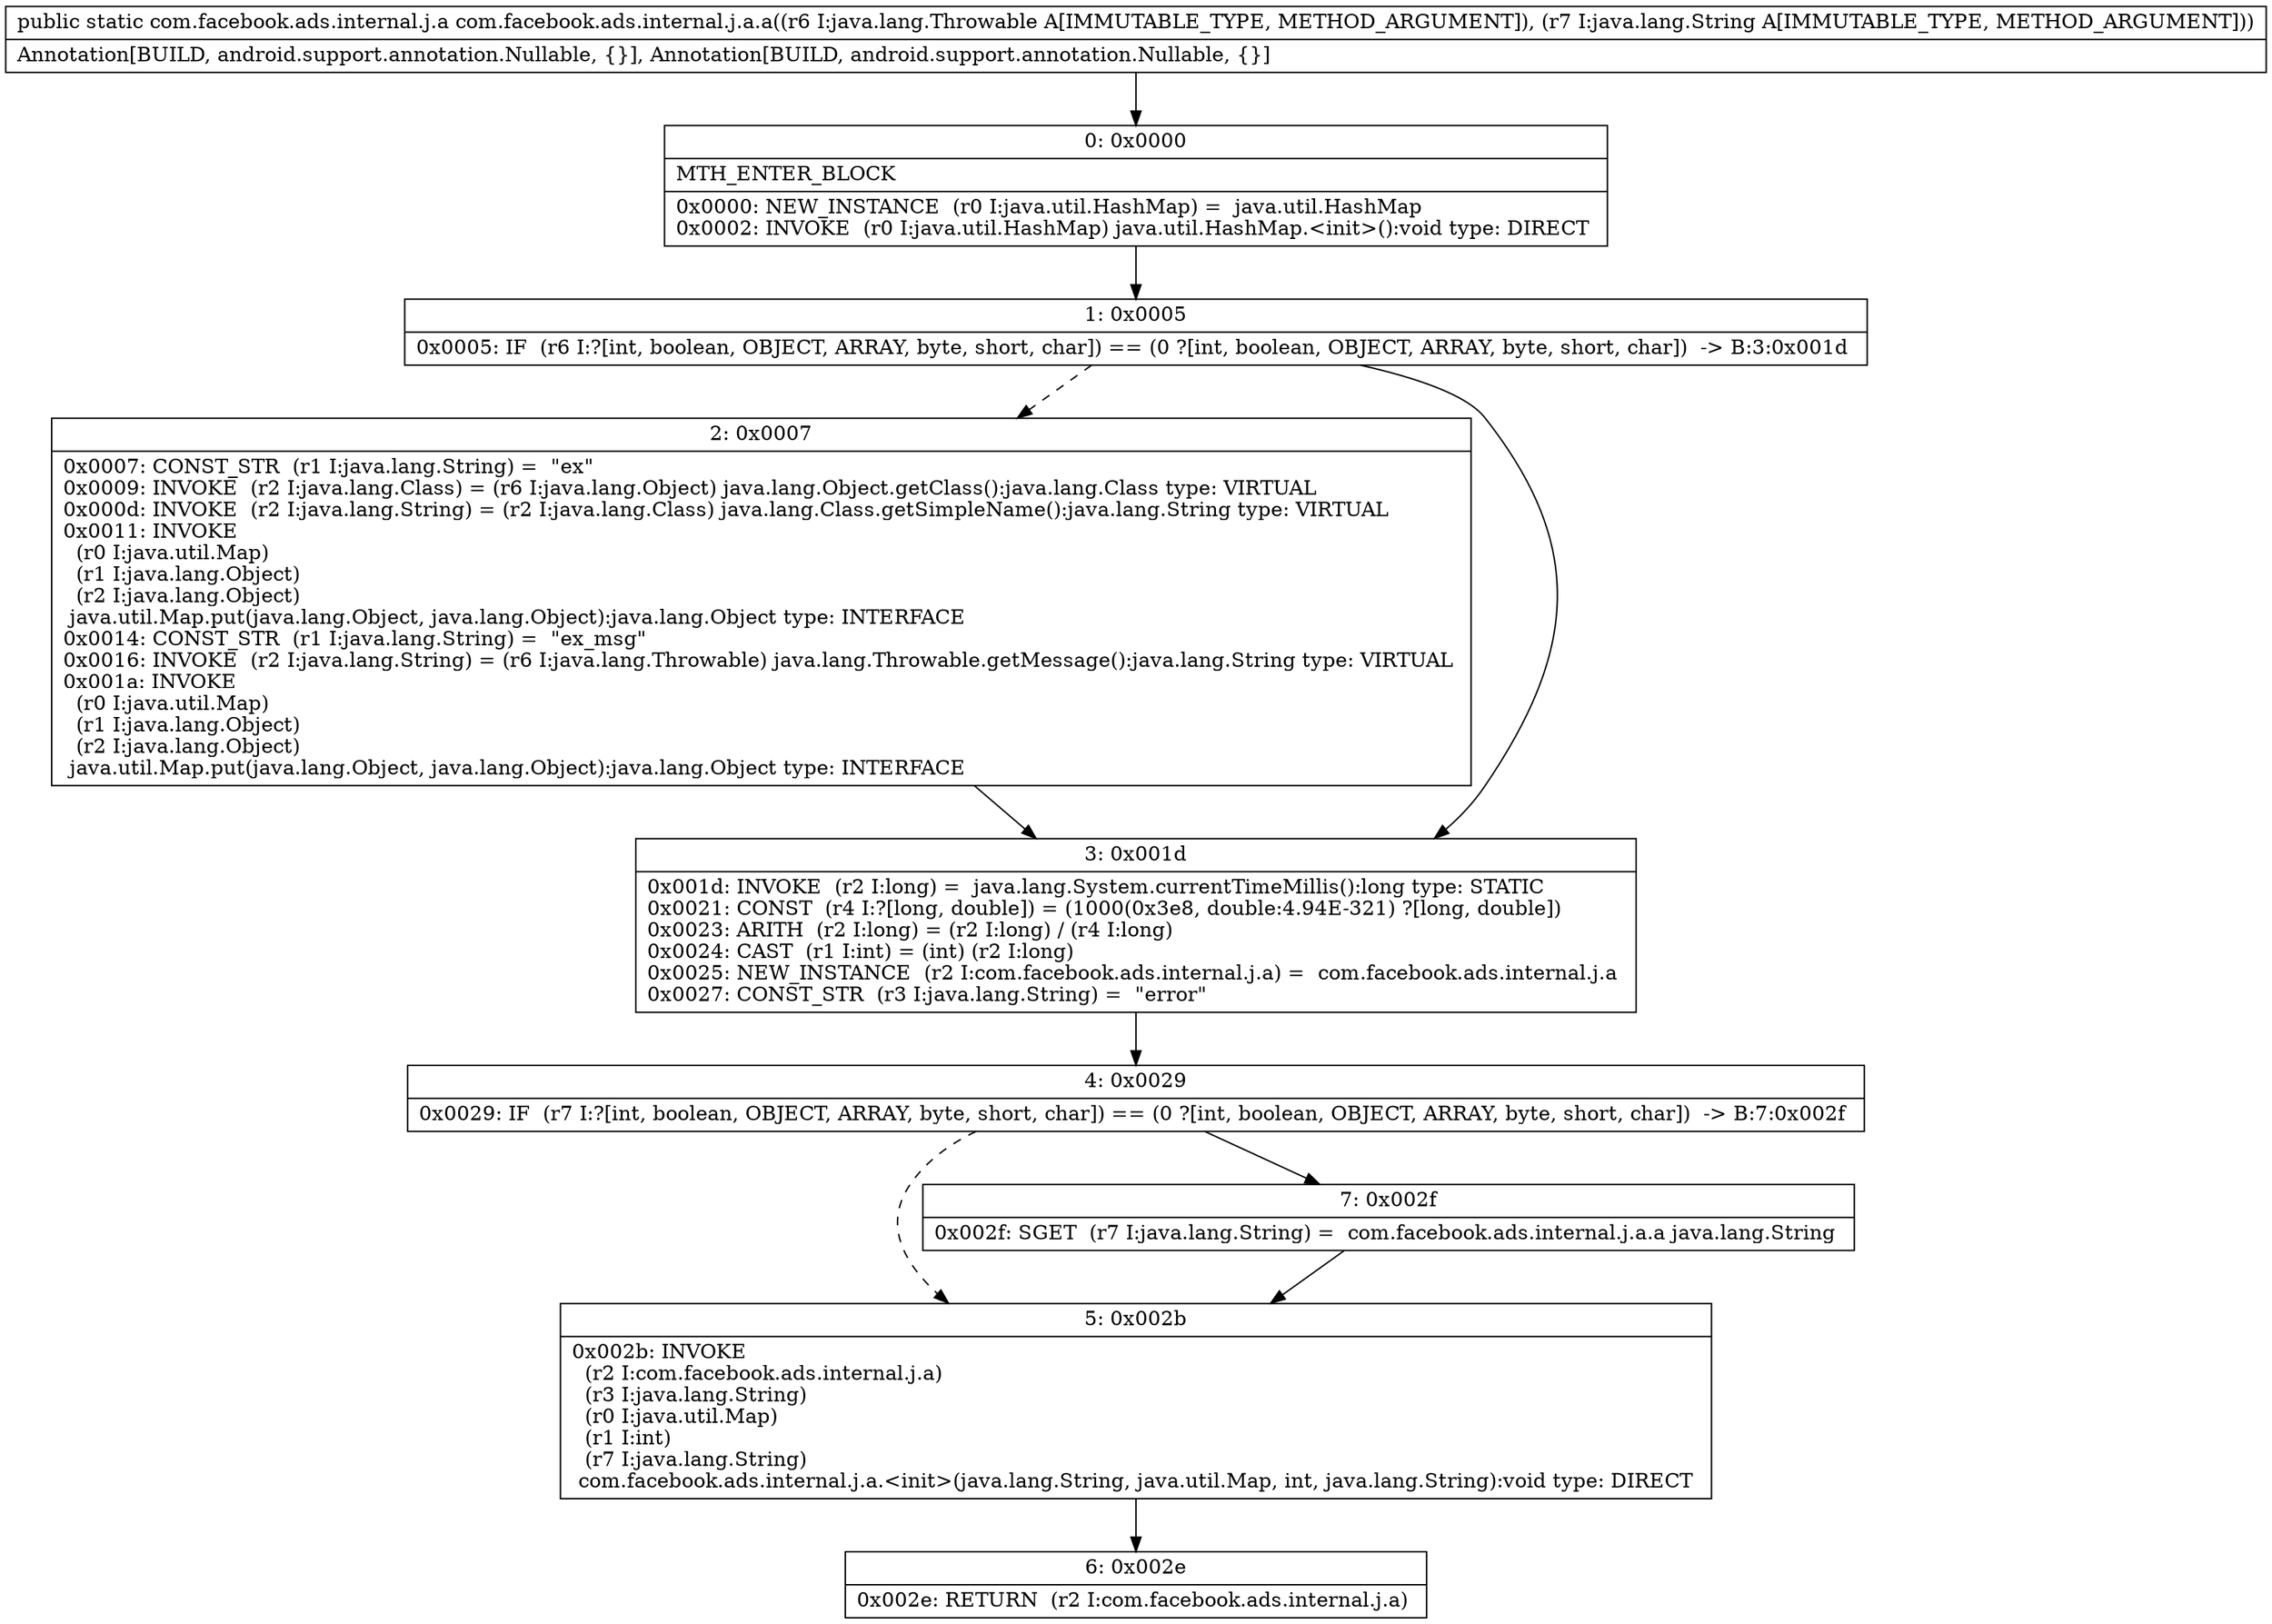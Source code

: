 digraph "CFG forcom.facebook.ads.internal.j.a.a(Ljava\/lang\/Throwable;Ljava\/lang\/String;)Lcom\/facebook\/ads\/internal\/j\/a;" {
Node_0 [shape=record,label="{0\:\ 0x0000|MTH_ENTER_BLOCK\l|0x0000: NEW_INSTANCE  (r0 I:java.util.HashMap) =  java.util.HashMap \l0x0002: INVOKE  (r0 I:java.util.HashMap) java.util.HashMap.\<init\>():void type: DIRECT \l}"];
Node_1 [shape=record,label="{1\:\ 0x0005|0x0005: IF  (r6 I:?[int, boolean, OBJECT, ARRAY, byte, short, char]) == (0 ?[int, boolean, OBJECT, ARRAY, byte, short, char])  \-\> B:3:0x001d \l}"];
Node_2 [shape=record,label="{2\:\ 0x0007|0x0007: CONST_STR  (r1 I:java.lang.String) =  \"ex\" \l0x0009: INVOKE  (r2 I:java.lang.Class) = (r6 I:java.lang.Object) java.lang.Object.getClass():java.lang.Class type: VIRTUAL \l0x000d: INVOKE  (r2 I:java.lang.String) = (r2 I:java.lang.Class) java.lang.Class.getSimpleName():java.lang.String type: VIRTUAL \l0x0011: INVOKE  \l  (r0 I:java.util.Map)\l  (r1 I:java.lang.Object)\l  (r2 I:java.lang.Object)\l java.util.Map.put(java.lang.Object, java.lang.Object):java.lang.Object type: INTERFACE \l0x0014: CONST_STR  (r1 I:java.lang.String) =  \"ex_msg\" \l0x0016: INVOKE  (r2 I:java.lang.String) = (r6 I:java.lang.Throwable) java.lang.Throwable.getMessage():java.lang.String type: VIRTUAL \l0x001a: INVOKE  \l  (r0 I:java.util.Map)\l  (r1 I:java.lang.Object)\l  (r2 I:java.lang.Object)\l java.util.Map.put(java.lang.Object, java.lang.Object):java.lang.Object type: INTERFACE \l}"];
Node_3 [shape=record,label="{3\:\ 0x001d|0x001d: INVOKE  (r2 I:long) =  java.lang.System.currentTimeMillis():long type: STATIC \l0x0021: CONST  (r4 I:?[long, double]) = (1000(0x3e8, double:4.94E\-321) ?[long, double]) \l0x0023: ARITH  (r2 I:long) = (r2 I:long) \/ (r4 I:long) \l0x0024: CAST  (r1 I:int) = (int) (r2 I:long) \l0x0025: NEW_INSTANCE  (r2 I:com.facebook.ads.internal.j.a) =  com.facebook.ads.internal.j.a \l0x0027: CONST_STR  (r3 I:java.lang.String) =  \"error\" \l}"];
Node_4 [shape=record,label="{4\:\ 0x0029|0x0029: IF  (r7 I:?[int, boolean, OBJECT, ARRAY, byte, short, char]) == (0 ?[int, boolean, OBJECT, ARRAY, byte, short, char])  \-\> B:7:0x002f \l}"];
Node_5 [shape=record,label="{5\:\ 0x002b|0x002b: INVOKE  \l  (r2 I:com.facebook.ads.internal.j.a)\l  (r3 I:java.lang.String)\l  (r0 I:java.util.Map)\l  (r1 I:int)\l  (r7 I:java.lang.String)\l com.facebook.ads.internal.j.a.\<init\>(java.lang.String, java.util.Map, int, java.lang.String):void type: DIRECT \l}"];
Node_6 [shape=record,label="{6\:\ 0x002e|0x002e: RETURN  (r2 I:com.facebook.ads.internal.j.a) \l}"];
Node_7 [shape=record,label="{7\:\ 0x002f|0x002f: SGET  (r7 I:java.lang.String) =  com.facebook.ads.internal.j.a.a java.lang.String \l}"];
MethodNode[shape=record,label="{public static com.facebook.ads.internal.j.a com.facebook.ads.internal.j.a.a((r6 I:java.lang.Throwable A[IMMUTABLE_TYPE, METHOD_ARGUMENT]), (r7 I:java.lang.String A[IMMUTABLE_TYPE, METHOD_ARGUMENT]))  | Annotation[BUILD, android.support.annotation.Nullable, \{\}], Annotation[BUILD, android.support.annotation.Nullable, \{\}]\l}"];
MethodNode -> Node_0;
Node_0 -> Node_1;
Node_1 -> Node_2[style=dashed];
Node_1 -> Node_3;
Node_2 -> Node_3;
Node_3 -> Node_4;
Node_4 -> Node_5[style=dashed];
Node_4 -> Node_7;
Node_5 -> Node_6;
Node_7 -> Node_5;
}

